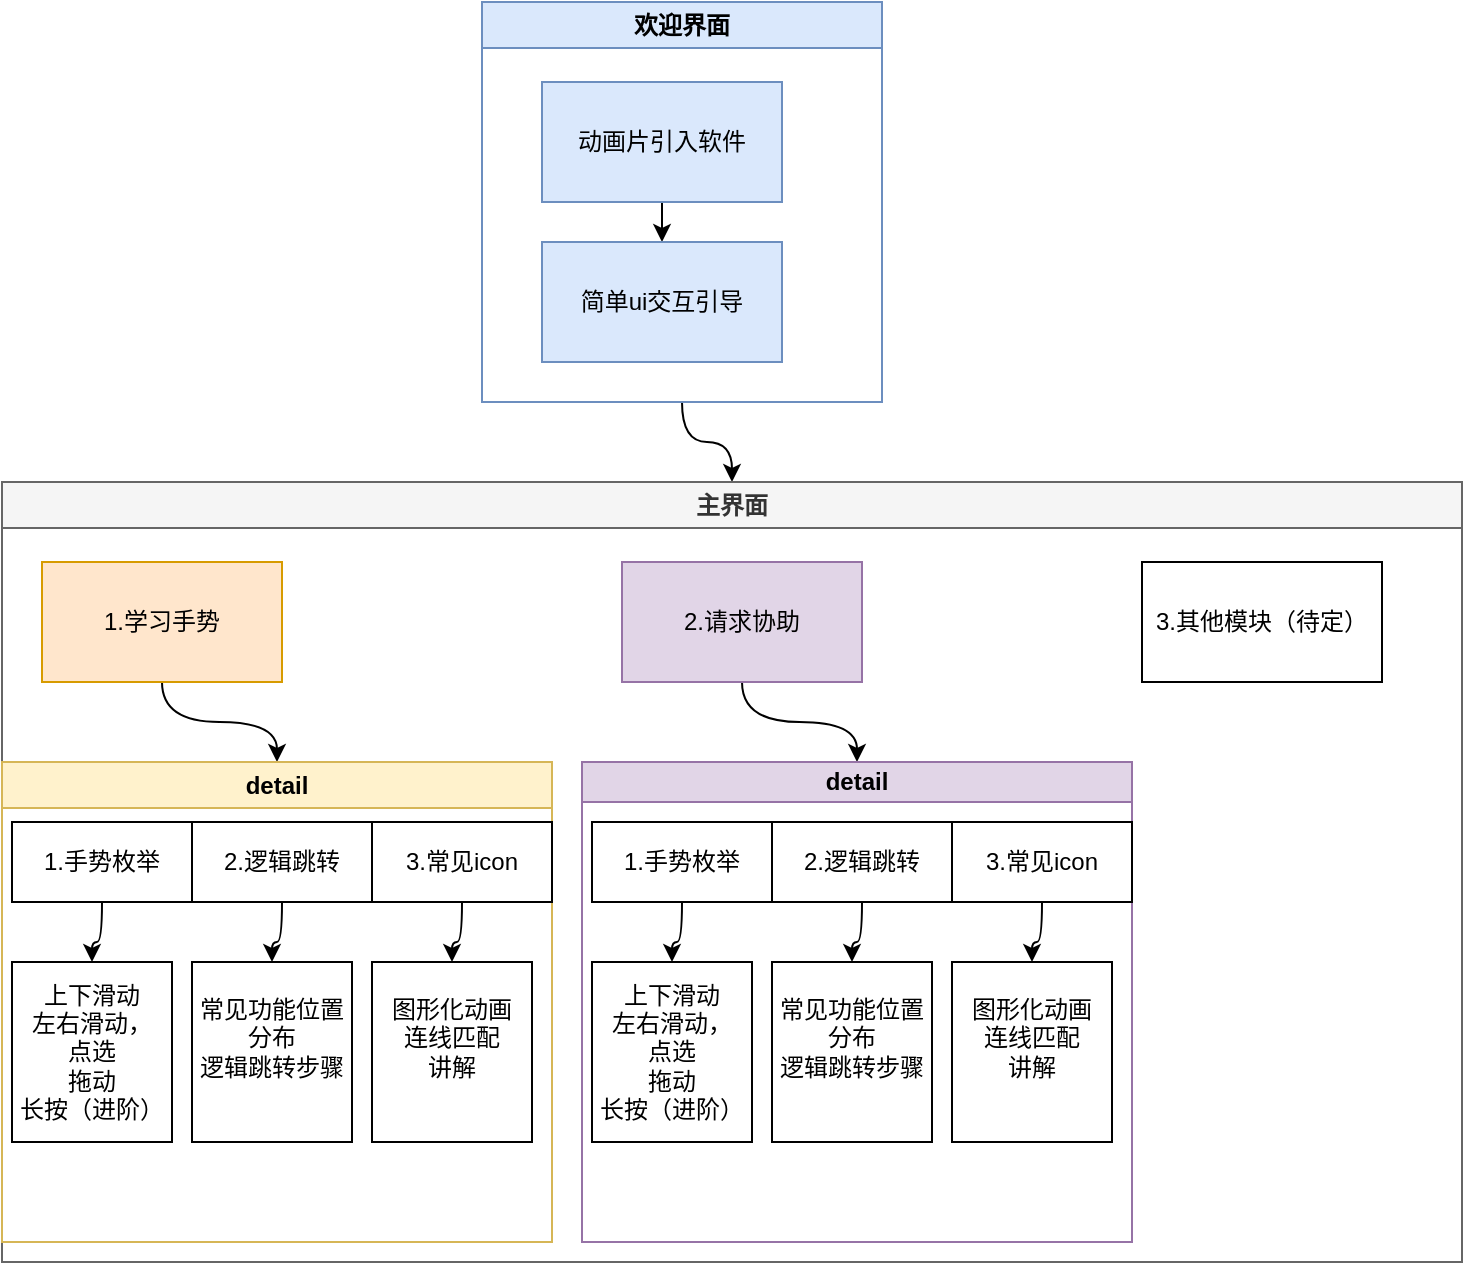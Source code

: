 <mxfile version="24.0.7" type="github">
  <diagram name="Page-1" id="uo9S9BdY2dXvPP5bFxht">
    <mxGraphModel dx="1702" dy="478" grid="1" gridSize="10" guides="1" tooltips="1" connect="1" arrows="1" fold="1" page="1" pageScale="1" pageWidth="827" pageHeight="1169" math="0" shadow="0">
      <root>
        <mxCell id="0" />
        <mxCell id="1" parent="0" />
        <mxCell id="Ods2x9huQUgOs_QFJyQL-23" style="edgeStyle=orthogonalEdgeStyle;curved=1;rounded=0;orthogonalLoop=1;jettySize=auto;html=1;exitX=0.5;exitY=1;exitDx=0;exitDy=0;entryX=0.5;entryY=0;entryDx=0;entryDy=0;" parent="1" source="Ods2x9huQUgOs_QFJyQL-14" target="Ods2x9huQUgOs_QFJyQL-19" edge="1">
          <mxGeometry relative="1" as="geometry" />
        </mxCell>
        <mxCell id="Ods2x9huQUgOs_QFJyQL-14" value="欢迎界面" style="swimlane;whiteSpace=wrap;html=1;startSize=23;fillColor=#dae8fc;strokeColor=#6c8ebf;" parent="1" vertex="1">
          <mxGeometry x="80" y="150" width="200" height="200" as="geometry" />
        </mxCell>
        <mxCell id="Ods2x9huQUgOs_QFJyQL-22" value="" style="edgeStyle=orthogonalEdgeStyle;curved=1;rounded=0;orthogonalLoop=1;jettySize=auto;html=1;" parent="Ods2x9huQUgOs_QFJyQL-14" source="Ods2x9huQUgOs_QFJyQL-20" target="Ods2x9huQUgOs_QFJyQL-21" edge="1">
          <mxGeometry relative="1" as="geometry" />
        </mxCell>
        <mxCell id="Ods2x9huQUgOs_QFJyQL-20" value="动画片引入软件" style="rounded=0;whiteSpace=wrap;html=1;fillColor=#dae8fc;strokeColor=#6c8ebf;" parent="Ods2x9huQUgOs_QFJyQL-14" vertex="1">
          <mxGeometry x="30" y="40" width="120" height="60" as="geometry" />
        </mxCell>
        <mxCell id="Ods2x9huQUgOs_QFJyQL-21" value="简单ui交互引导" style="rounded=0;whiteSpace=wrap;html=1;fillColor=#dae8fc;strokeColor=#6c8ebf;" parent="Ods2x9huQUgOs_QFJyQL-14" vertex="1">
          <mxGeometry x="30" y="120" width="120" height="60" as="geometry" />
        </mxCell>
        <mxCell id="Ods2x9huQUgOs_QFJyQL-19" value="主界面" style="swimlane;whiteSpace=wrap;html=1;fillColor=#f5f5f5;strokeColor=#666666;fontColor=#333333;" parent="1" vertex="1">
          <mxGeometry x="-160" y="390" width="730" height="390" as="geometry" />
        </mxCell>
        <mxCell id="Ods2x9huQUgOs_QFJyQL-27" style="edgeStyle=orthogonalEdgeStyle;curved=1;rounded=0;orthogonalLoop=1;jettySize=auto;html=1;" parent="Ods2x9huQUgOs_QFJyQL-19" source="Ods2x9huQUgOs_QFJyQL-24" target="Ods2x9huQUgOs_QFJyQL-16" edge="1">
          <mxGeometry relative="1" as="geometry" />
        </mxCell>
        <mxCell id="Ods2x9huQUgOs_QFJyQL-24" value="1.学习手势" style="rounded=0;whiteSpace=wrap;html=1;fillColor=#ffe6cc;strokeColor=#d79b00;" parent="Ods2x9huQUgOs_QFJyQL-19" vertex="1">
          <mxGeometry x="20" y="40" width="120" height="60" as="geometry" />
        </mxCell>
        <mxCell id="Ods2x9huQUgOs_QFJyQL-26" value="3.其他模块（待定）" style="rounded=0;whiteSpace=wrap;html=1;" parent="Ods2x9huQUgOs_QFJyQL-19" vertex="1">
          <mxGeometry x="570" y="40" width="120" height="60" as="geometry" />
        </mxCell>
        <mxCell id="EvQvtSq0URm_F8CYgnCU-14" style="edgeStyle=orthogonalEdgeStyle;curved=1;rounded=0;orthogonalLoop=1;jettySize=auto;html=1;exitX=0.5;exitY=1;exitDx=0;exitDy=0;entryX=0.5;entryY=0;entryDx=0;entryDy=0;" edge="1" parent="Ods2x9huQUgOs_QFJyQL-19" source="Ods2x9huQUgOs_QFJyQL-25" target="EvQvtSq0URm_F8CYgnCU-4">
          <mxGeometry relative="1" as="geometry" />
        </mxCell>
        <mxCell id="Ods2x9huQUgOs_QFJyQL-25" value="2.请求协助" style="rounded=0;whiteSpace=wrap;html=1;fillColor=#e1d5e7;strokeColor=#9673a6;" parent="Ods2x9huQUgOs_QFJyQL-19" vertex="1">
          <mxGeometry x="310" y="40" width="120" height="60" as="geometry" />
        </mxCell>
        <mxCell id="Ods2x9huQUgOs_QFJyQL-16" value="detail" style="swimlane;whiteSpace=wrap;html=1;fillColor=#fff2cc;strokeColor=#d6b656;" parent="Ods2x9huQUgOs_QFJyQL-19" vertex="1">
          <mxGeometry y="140" width="275" height="240" as="geometry">
            <mxRectangle x="10" y="140" width="70" height="30" as="alternateBounds" />
          </mxGeometry>
        </mxCell>
        <mxCell id="Ods2x9huQUgOs_QFJyQL-44" value="" style="edgeStyle=orthogonalEdgeStyle;curved=1;rounded=0;orthogonalLoop=1;jettySize=auto;html=1;" parent="Ods2x9huQUgOs_QFJyQL-16" source="Ods2x9huQUgOs_QFJyQL-34" target="Ods2x9huQUgOs_QFJyQL-43" edge="1">
          <mxGeometry relative="1" as="geometry" />
        </mxCell>
        <mxCell id="Ods2x9huQUgOs_QFJyQL-34" value="1.手势枚举" style="rounded=0;whiteSpace=wrap;html=1;" parent="Ods2x9huQUgOs_QFJyQL-16" vertex="1">
          <mxGeometry x="5" y="30" width="90" height="40" as="geometry" />
        </mxCell>
        <mxCell id="Ods2x9huQUgOs_QFJyQL-43" value="&lt;div&gt;上下滑动&lt;/div&gt;&lt;div&gt;左右滑动，&lt;/div&gt;&lt;div&gt;点选&lt;/div&gt;&lt;div&gt;拖动&lt;/div&gt;&lt;div&gt;长按（进阶）&lt;/div&gt;" style="rounded=0;whiteSpace=wrap;html=1;" parent="Ods2x9huQUgOs_QFJyQL-16" vertex="1">
          <mxGeometry x="5" y="100" width="80" height="90" as="geometry" />
        </mxCell>
        <mxCell id="Ods2x9huQUgOs_QFJyQL-45" value="" style="edgeStyle=orthogonalEdgeStyle;curved=1;rounded=0;orthogonalLoop=1;jettySize=auto;html=1;" parent="Ods2x9huQUgOs_QFJyQL-16" source="Ods2x9huQUgOs_QFJyQL-46" target="Ods2x9huQUgOs_QFJyQL-47" edge="1">
          <mxGeometry relative="1" as="geometry" />
        </mxCell>
        <mxCell id="Ods2x9huQUgOs_QFJyQL-46" value="2.逻辑跳转" style="rounded=0;whiteSpace=wrap;html=1;" parent="Ods2x9huQUgOs_QFJyQL-16" vertex="1">
          <mxGeometry x="95" y="30" width="90" height="40" as="geometry" />
        </mxCell>
        <mxCell id="Ods2x9huQUgOs_QFJyQL-47" value="&lt;div&gt;常见功能位置分布&lt;/div&gt;&lt;div&gt;逻辑跳转步骤&lt;/div&gt;&lt;div&gt;&lt;br&gt;&lt;/div&gt;" style="rounded=0;whiteSpace=wrap;html=1;" parent="Ods2x9huQUgOs_QFJyQL-16" vertex="1">
          <mxGeometry x="95" y="100" width="80" height="90" as="geometry" />
        </mxCell>
        <mxCell id="EvQvtSq0URm_F8CYgnCU-1" value="" style="edgeStyle=orthogonalEdgeStyle;curved=1;rounded=0;orthogonalLoop=1;jettySize=auto;html=1;" edge="1" parent="Ods2x9huQUgOs_QFJyQL-16" source="EvQvtSq0URm_F8CYgnCU-2" target="EvQvtSq0URm_F8CYgnCU-3">
          <mxGeometry relative="1" as="geometry" />
        </mxCell>
        <mxCell id="EvQvtSq0URm_F8CYgnCU-2" value="3.常见icon" style="rounded=0;whiteSpace=wrap;html=1;" vertex="1" parent="Ods2x9huQUgOs_QFJyQL-16">
          <mxGeometry x="185" y="30" width="90" height="40" as="geometry" />
        </mxCell>
        <mxCell id="EvQvtSq0URm_F8CYgnCU-3" value="&lt;div&gt;图形化动画&lt;/div&gt;&lt;div&gt;连线匹配&lt;/div&gt;&lt;div&gt;讲解&lt;/div&gt;&lt;div&gt;&lt;br&gt;&lt;/div&gt;" style="rounded=0;whiteSpace=wrap;html=1;" vertex="1" parent="Ods2x9huQUgOs_QFJyQL-16">
          <mxGeometry x="185" y="100" width="80" height="90" as="geometry" />
        </mxCell>
        <mxCell id="EvQvtSq0URm_F8CYgnCU-4" value="detail" style="swimlane;whiteSpace=wrap;html=1;fillColor=#e1d5e7;strokeColor=#9673a6;startSize=20;" vertex="1" parent="Ods2x9huQUgOs_QFJyQL-19">
          <mxGeometry x="290" y="140" width="275" height="240" as="geometry">
            <mxRectangle x="315" y="140" width="70" height="30" as="alternateBounds" />
          </mxGeometry>
        </mxCell>
        <mxCell id="EvQvtSq0URm_F8CYgnCU-5" value="" style="edgeStyle=orthogonalEdgeStyle;curved=1;rounded=0;orthogonalLoop=1;jettySize=auto;html=1;" edge="1" parent="EvQvtSq0URm_F8CYgnCU-4" source="EvQvtSq0URm_F8CYgnCU-6" target="EvQvtSq0URm_F8CYgnCU-7">
          <mxGeometry relative="1" as="geometry" />
        </mxCell>
        <mxCell id="EvQvtSq0URm_F8CYgnCU-6" value="1.手势枚举" style="rounded=0;whiteSpace=wrap;html=1;" vertex="1" parent="EvQvtSq0URm_F8CYgnCU-4">
          <mxGeometry x="5" y="30" width="90" height="40" as="geometry" />
        </mxCell>
        <mxCell id="EvQvtSq0URm_F8CYgnCU-7" value="&lt;div&gt;上下滑动&lt;/div&gt;&lt;div&gt;左右滑动，&lt;/div&gt;&lt;div&gt;点选&lt;/div&gt;&lt;div&gt;拖动&lt;/div&gt;&lt;div&gt;长按（进阶）&lt;/div&gt;" style="rounded=0;whiteSpace=wrap;html=1;" vertex="1" parent="EvQvtSq0URm_F8CYgnCU-4">
          <mxGeometry x="5" y="100" width="80" height="90" as="geometry" />
        </mxCell>
        <mxCell id="EvQvtSq0URm_F8CYgnCU-8" value="" style="edgeStyle=orthogonalEdgeStyle;curved=1;rounded=0;orthogonalLoop=1;jettySize=auto;html=1;" edge="1" parent="EvQvtSq0URm_F8CYgnCU-4" source="EvQvtSq0URm_F8CYgnCU-9" target="EvQvtSq0URm_F8CYgnCU-10">
          <mxGeometry relative="1" as="geometry" />
        </mxCell>
        <mxCell id="EvQvtSq0URm_F8CYgnCU-9" value="2.逻辑跳转" style="rounded=0;whiteSpace=wrap;html=1;" vertex="1" parent="EvQvtSq0URm_F8CYgnCU-4">
          <mxGeometry x="95" y="30" width="90" height="40" as="geometry" />
        </mxCell>
        <mxCell id="EvQvtSq0URm_F8CYgnCU-10" value="&lt;div&gt;常见功能位置分布&lt;/div&gt;&lt;div&gt;逻辑跳转步骤&lt;/div&gt;&lt;div&gt;&lt;br&gt;&lt;/div&gt;" style="rounded=0;whiteSpace=wrap;html=1;" vertex="1" parent="EvQvtSq0URm_F8CYgnCU-4">
          <mxGeometry x="95" y="100" width="80" height="90" as="geometry" />
        </mxCell>
        <mxCell id="EvQvtSq0URm_F8CYgnCU-11" value="" style="edgeStyle=orthogonalEdgeStyle;curved=1;rounded=0;orthogonalLoop=1;jettySize=auto;html=1;" edge="1" parent="EvQvtSq0URm_F8CYgnCU-4" source="EvQvtSq0URm_F8CYgnCU-12" target="EvQvtSq0URm_F8CYgnCU-13">
          <mxGeometry relative="1" as="geometry" />
        </mxCell>
        <mxCell id="EvQvtSq0URm_F8CYgnCU-12" value="3.常见icon" style="rounded=0;whiteSpace=wrap;html=1;" vertex="1" parent="EvQvtSq0URm_F8CYgnCU-4">
          <mxGeometry x="185" y="30" width="90" height="40" as="geometry" />
        </mxCell>
        <mxCell id="EvQvtSq0URm_F8CYgnCU-13" value="&lt;div&gt;图形化动画&lt;/div&gt;&lt;div&gt;连线匹配&lt;/div&gt;&lt;div&gt;讲解&lt;/div&gt;&lt;div&gt;&lt;br&gt;&lt;/div&gt;" style="rounded=0;whiteSpace=wrap;html=1;" vertex="1" parent="EvQvtSq0URm_F8CYgnCU-4">
          <mxGeometry x="185" y="100" width="80" height="90" as="geometry" />
        </mxCell>
      </root>
    </mxGraphModel>
  </diagram>
</mxfile>
